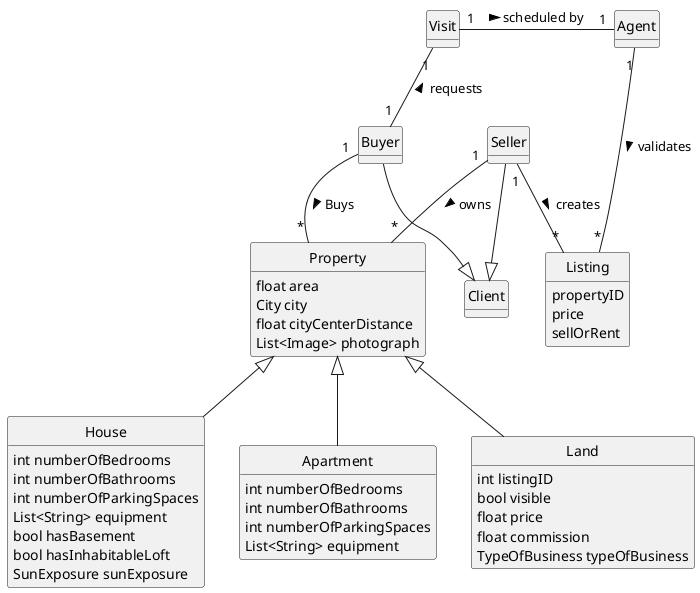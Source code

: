 @startuml
skinparam monochrome true
skinparam packageStyle rectangle
skinparam shadowing false

'left to right direction

skinparam classAttributeIconSize 0

hide circle
hide methods

'title Domain Model

'class Platform {
'  -description
'}

class Client {

}

class Seller {

}

class Buyer {
}
class Visit{

}
class Agent{

}

class Listing{
    propertyID
    price
    sellOrRent

}
class Property {
    float area
    City city
    float cityCenterDistance
    List<Image> photograph
}
class House {
     int numberOfBedrooms
     int numberOfBathrooms
     int numberOfParkingSpaces
     List<String> equipment
     bool hasBasement
     bool hasInhabitableLoft
     SunExposure sunExposure
}

class Apartment {
     int numberOfBedrooms
     int numberOfBathrooms
     int numberOfParkingSpaces
     List<String> equipment
}
class Land {
    int listingID
    bool visible
    float price
    float commission
    TypeOfBusiness typeOfBusiness
}

together {
Buyer --|> Client
Seller --|> Client
}
Buyer "1" -- "*" Property: Buys >
Visit "1" -- "1" Buyer: requests <
Visit "1" - "1" Agent: scheduled by >
Seller "1" - "*" Property: owns >
Seller "1" -- "*" Listing: creates >
Agent "1" --- "*" Listing: validates >

Property <|-- House
Property <|-- Apartment
Property <|-- Land

@enduml